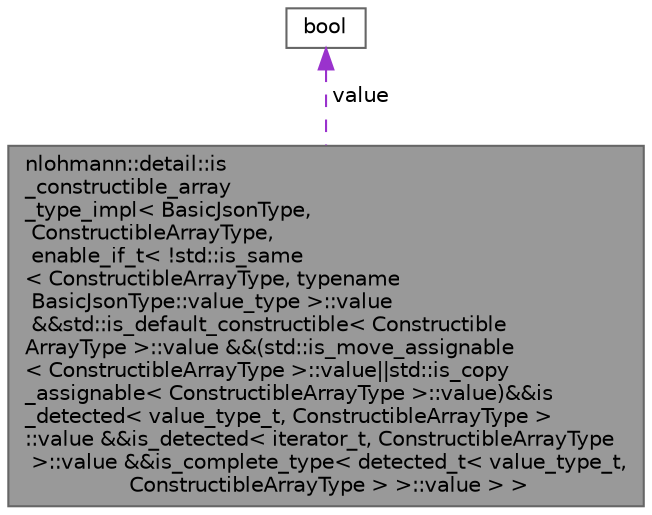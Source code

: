 digraph "nlohmann::detail::is_constructible_array_type_impl&lt; BasicJsonType, ConstructibleArrayType, enable_if_t&lt; !std::is_same&lt; ConstructibleArrayType, typename BasicJsonType::value_type &gt;::value &amp;&amp;std::is_default_constructible&lt; ConstructibleArrayType &gt;::value &amp;&amp;(std::is_move_assignable&lt; ConstructibleArrayType &gt;::value||std::is_copy_assignable&lt; ConstructibleArrayType &gt;::value)&amp;&amp;is_detected&lt; value_type_t, ConstructibleArrayType &gt;::value &amp;&amp;is_detected&lt; iterator_t, ConstructibleArrayType &gt;::value &amp;&amp;is_complete_type&lt; detected_t&lt; value_type_t, ConstructibleArrayType &gt; &gt;::value &gt; &gt;"
{
 // LATEX_PDF_SIZE
  bgcolor="transparent";
  edge [fontname=Helvetica,fontsize=10,labelfontname=Helvetica,labelfontsize=10];
  node [fontname=Helvetica,fontsize=10,shape=box,height=0.2,width=0.4];
  Node1 [label="nlohmann::detail::is\l_constructible_array\l_type_impl\< BasicJsonType,\l ConstructibleArrayType,\l enable_if_t\< !std::is_same\l\< ConstructibleArrayType, typename\l BasicJsonType::value_type \>::value\l &&std::is_default_constructible\< Constructible\lArrayType \>::value &&(std::is_move_assignable\l\< ConstructibleArrayType \>::value\|\|std::is_copy\l_assignable\< ConstructibleArrayType \>::value)&&is\l_detected\< value_type_t, ConstructibleArrayType \>\l::value &&is_detected\< iterator_t, ConstructibleArrayType\l \>::value &&is_complete_type\< detected_t\< value_type_t,\l ConstructibleArrayType \> \>::value \> \>",height=0.2,width=0.4,color="gray40", fillcolor="grey60", style="filled", fontcolor="black",tooltip=" "];
  Node2 -> Node1 [dir="back",color="darkorchid3",style="dashed",label=" value" ];
  Node2 [label="bool",height=0.2,width=0.4,color="gray40", fillcolor="white", style="filled",tooltip=" "];
}
